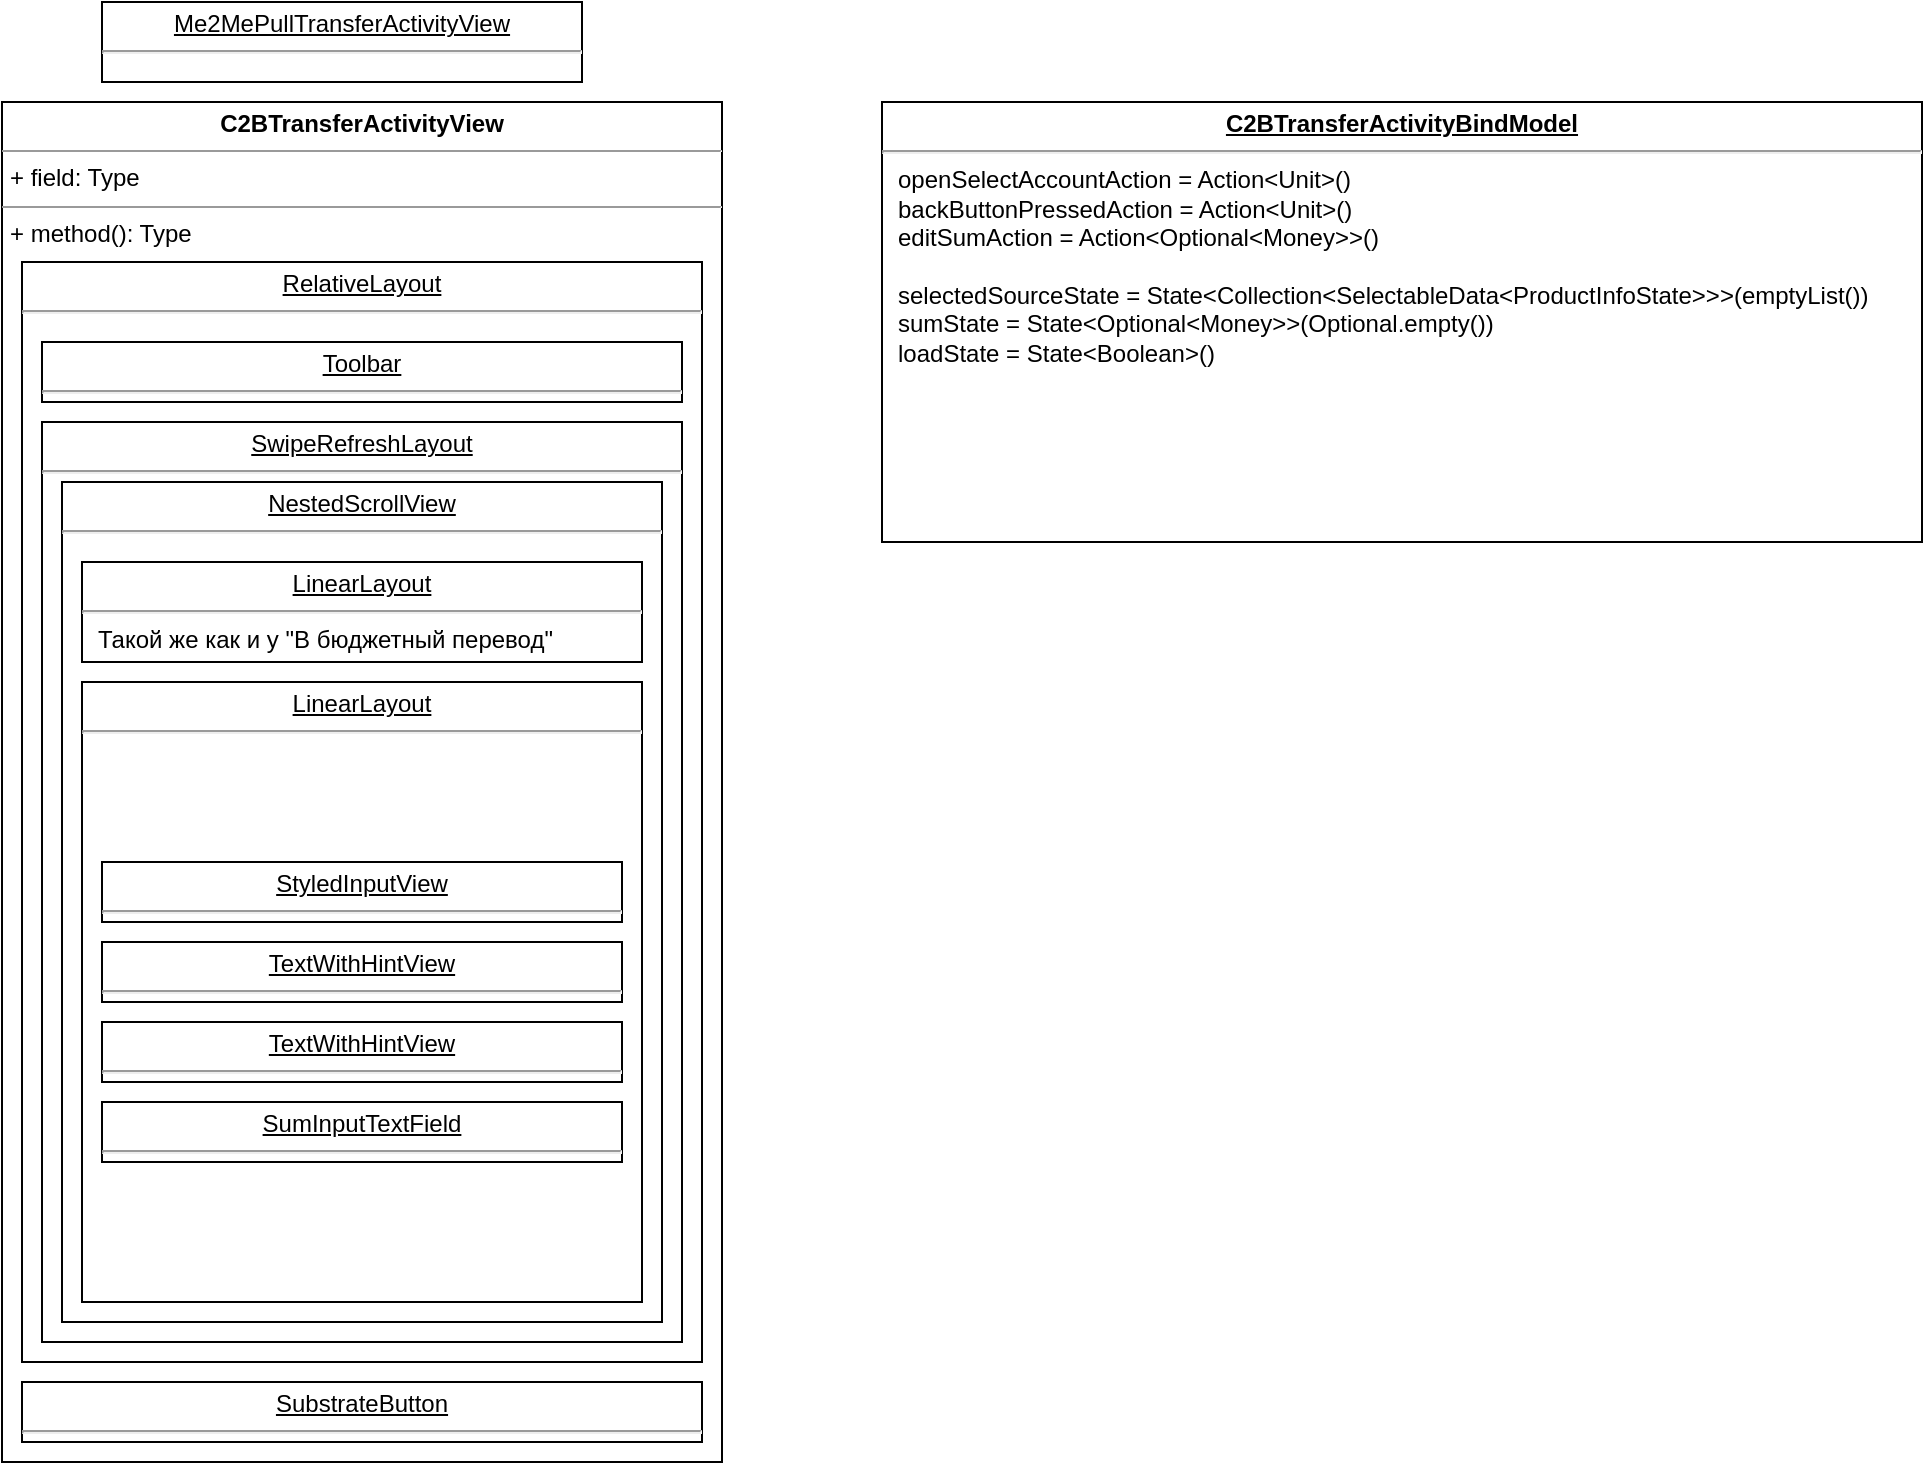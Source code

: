 <mxfile version="15.9.6" type="github">
  <diagram id="Sy6vJnDHVic9A7IIV_fd" name="Page-1">
    <mxGraphModel dx="1527" dy="347" grid="1" gridSize="10" guides="1" tooltips="1" connect="1" arrows="1" fold="1" page="1" pageScale="1" pageWidth="850" pageHeight="1100" math="0" shadow="0">
      <root>
        <mxCell id="0" />
        <mxCell id="1" parent="0" />
        <mxCell id="lQq4pb2lhz19jLaecGec-1" value="&lt;p style=&quot;margin: 0px ; margin-top: 4px ; text-align: center&quot;&gt;&lt;b&gt;C2BTransferActivityView&lt;/b&gt;&lt;/p&gt;&lt;hr size=&quot;1&quot;&gt;&lt;p style=&quot;margin: 0px ; margin-left: 4px&quot;&gt;+ field: Type&lt;/p&gt;&lt;hr size=&quot;1&quot;&gt;&lt;p style=&quot;margin: 0px ; margin-left: 4px&quot;&gt;+ method(): Type&lt;/p&gt;" style="verticalAlign=top;align=left;overflow=fill;fontSize=12;fontFamily=Helvetica;html=1;" vertex="1" parent="1">
          <mxGeometry x="-80" y="80" width="360" height="680" as="geometry" />
        </mxCell>
        <mxCell id="lQq4pb2lhz19jLaecGec-2" value="&lt;p style=&quot;margin: 0px ; margin-top: 4px ; text-align: center ; text-decoration: underline&quot;&gt;Me2MePullTransferActivityView&lt;/p&gt;&lt;hr&gt;&lt;p style=&quot;margin: 0px ; margin-left: 8px&quot;&gt;&lt;br&gt;&lt;/p&gt;" style="verticalAlign=top;align=left;overflow=fill;fontSize=12;fontFamily=Helvetica;html=1;" vertex="1" parent="1">
          <mxGeometry x="-30" y="30" width="240" height="40" as="geometry" />
        </mxCell>
        <mxCell id="lQq4pb2lhz19jLaecGec-3" value="&lt;p style=&quot;margin: 0px ; margin-top: 4px ; text-align: center ; text-decoration: underline&quot;&gt;RelativeLayout&lt;br&gt;&lt;/p&gt;&lt;hr&gt;" style="verticalAlign=top;align=left;overflow=fill;fontSize=12;fontFamily=Helvetica;html=1;" vertex="1" parent="1">
          <mxGeometry x="-70" y="160" width="340" height="550" as="geometry" />
        </mxCell>
        <mxCell id="lQq4pb2lhz19jLaecGec-4" value="&lt;p style=&quot;margin: 0px ; margin-top: 4px ; text-align: center ; text-decoration: underline&quot;&gt;Toolbar&lt;/p&gt;&lt;hr&gt;" style="verticalAlign=top;align=left;overflow=fill;fontSize=12;fontFamily=Helvetica;html=1;" vertex="1" parent="1">
          <mxGeometry x="-60" y="200" width="320" height="30" as="geometry" />
        </mxCell>
        <mxCell id="lQq4pb2lhz19jLaecGec-5" value="&lt;p style=&quot;margin: 0px ; margin-top: 4px ; text-align: center ; text-decoration: underline&quot;&gt;SwipeRefreshLayout&lt;/p&gt;&lt;hr&gt;" style="verticalAlign=top;align=left;overflow=fill;fontSize=12;fontFamily=Helvetica;html=1;" vertex="1" parent="1">
          <mxGeometry x="-60" y="240" width="320" height="460" as="geometry" />
        </mxCell>
        <mxCell id="lQq4pb2lhz19jLaecGec-6" value="&lt;p style=&quot;margin: 0px ; margin-top: 4px ; text-align: center ; text-decoration: underline&quot;&gt;NestedScrollView&lt;/p&gt;&lt;hr&gt;" style="verticalAlign=top;align=left;overflow=fill;fontSize=12;fontFamily=Helvetica;html=1;" vertex="1" parent="1">
          <mxGeometry x="-50" y="270" width="300" height="420" as="geometry" />
        </mxCell>
        <mxCell id="lQq4pb2lhz19jLaecGec-7" value="&lt;p style=&quot;margin: 0px ; margin-top: 4px ; text-align: center ; text-decoration: underline&quot;&gt;SubstrateButton&lt;/p&gt;&lt;hr&gt;" style="verticalAlign=top;align=left;overflow=fill;fontSize=12;fontFamily=Helvetica;html=1;" vertex="1" parent="1">
          <mxGeometry x="-70" y="720" width="340" height="30" as="geometry" />
        </mxCell>
        <mxCell id="lQq4pb2lhz19jLaecGec-10" value="&lt;p style=&quot;margin: 0px ; margin-top: 4px ; text-align: center ; text-decoration: underline&quot;&gt;LinearLayout&lt;/p&gt;&lt;hr&gt;&lt;p style=&quot;margin: 0px ; margin-left: 8px&quot;&gt;Такой же как и у &quot;В бюджетный перевод&quot;&lt;br&gt;&lt;/p&gt;" style="verticalAlign=top;align=left;overflow=fill;fontSize=12;fontFamily=Helvetica;html=1;" vertex="1" parent="1">
          <mxGeometry x="-40" y="310" width="280" height="50" as="geometry" />
        </mxCell>
        <mxCell id="lQq4pb2lhz19jLaecGec-11" value="&lt;p style=&quot;margin: 0px ; margin-top: 4px ; text-align: center ; text-decoration: underline&quot;&gt;LinearLayout&lt;/p&gt;&lt;hr&gt;&lt;p style=&quot;margin: 0px ; margin-left: 8px&quot;&gt;&lt;br&gt;&lt;/p&gt;" style="verticalAlign=top;align=left;overflow=fill;fontSize=12;fontFamily=Helvetica;html=1;" vertex="1" parent="1">
          <mxGeometry x="-40" y="370" width="280" height="310" as="geometry" />
        </mxCell>
        <mxCell id="lQq4pb2lhz19jLaecGec-12" value="&lt;p style=&quot;margin: 0px ; margin-top: 4px ; text-align: center ; text-decoration: underline&quot;&gt;StyledInputView&lt;/p&gt;&lt;hr&gt;&lt;p style=&quot;margin: 0px ; margin-left: 8px&quot;&gt;&lt;br&gt;&lt;/p&gt;" style="verticalAlign=top;align=left;overflow=fill;fontSize=12;fontFamily=Helvetica;html=1;" vertex="1" parent="1">
          <mxGeometry x="-30" y="460" width="260" height="30" as="geometry" />
        </mxCell>
        <mxCell id="lQq4pb2lhz19jLaecGec-13" value="&lt;p style=&quot;margin: 0px ; margin-top: 4px ; text-align: center ; text-decoration: underline&quot;&gt;TextWithHintView&lt;/p&gt;&lt;hr&gt;&lt;p style=&quot;margin: 0px ; margin-left: 8px&quot;&gt;&lt;br&gt;&lt;/p&gt;" style="verticalAlign=top;align=left;overflow=fill;fontSize=12;fontFamily=Helvetica;html=1;" vertex="1" parent="1">
          <mxGeometry x="-30" y="500" width="260" height="30" as="geometry" />
        </mxCell>
        <mxCell id="lQq4pb2lhz19jLaecGec-14" value="&lt;p style=&quot;margin: 0px ; margin-top: 4px ; text-align: center ; text-decoration: underline&quot;&gt;TextWithHintView&lt;/p&gt;&lt;hr&gt;&lt;p style=&quot;margin: 0px ; margin-left: 8px&quot;&gt;&lt;br&gt;&lt;/p&gt;" style="verticalAlign=top;align=left;overflow=fill;fontSize=12;fontFamily=Helvetica;html=1;" vertex="1" parent="1">
          <mxGeometry x="-30" y="540" width="260" height="30" as="geometry" />
        </mxCell>
        <mxCell id="lQq4pb2lhz19jLaecGec-15" value="&lt;p style=&quot;margin: 0px ; margin-top: 4px ; text-align: center ; text-decoration: underline&quot;&gt;SumInputTextField&lt;/p&gt;&lt;hr&gt;&lt;p style=&quot;margin: 0px ; margin-left: 8px&quot;&gt;&lt;br&gt;&lt;/p&gt;" style="verticalAlign=top;align=left;overflow=fill;fontSize=12;fontFamily=Helvetica;html=1;" vertex="1" parent="1">
          <mxGeometry x="-30" y="580" width="260" height="30" as="geometry" />
        </mxCell>
        <mxCell id="lQq4pb2lhz19jLaecGec-17" value="&lt;p style=&quot;margin: 0px ; margin-top: 4px ; text-align: center ; text-decoration: underline&quot;&gt;&lt;b&gt;C2BTransferActivityBindModel&lt;/b&gt;&lt;/p&gt;&lt;hr&gt;&lt;p style=&quot;margin: 0px ; margin-left: 8px&quot;&gt;openSelectAccountAction = Action&amp;lt;Unit&amp;gt;()&lt;/p&gt;&lt;p style=&quot;margin: 0px ; margin-left: 8px&quot;&gt;backButtonPressedAction = Action&amp;lt;Unit&amp;gt;()&lt;/p&gt;&lt;p style=&quot;margin: 0px ; margin-left: 8px&quot;&gt;editSumAction = Action&amp;lt;Optional&amp;lt;Money&amp;gt;&amp;gt;()&lt;br&gt;&lt;/p&gt;&lt;p style=&quot;margin: 0px ; margin-left: 8px&quot;&gt;&lt;br&gt;&lt;/p&gt;&lt;p style=&quot;margin: 0px ; margin-left: 8px&quot;&gt;selectedSourceState = State&amp;lt;Collection&amp;lt;SelectableData&amp;lt;ProductInfoState&amp;gt;&amp;gt;&amp;gt;(emptyList())&lt;/p&gt;&lt;p style=&quot;margin: 0px ; margin-left: 8px&quot;&gt;sumState = State&amp;lt;Optional&amp;lt;Money&amp;gt;&amp;gt;(Optional.empty())&lt;br&gt;loadState = State&amp;lt;Boolean&amp;gt;()&lt;br&gt;&lt;/p&gt;" style="verticalAlign=top;align=left;overflow=fill;fontSize=12;fontFamily=Helvetica;html=1;" vertex="1" parent="1">
          <mxGeometry x="360" y="80" width="520" height="220" as="geometry" />
        </mxCell>
      </root>
    </mxGraphModel>
  </diagram>
</mxfile>
